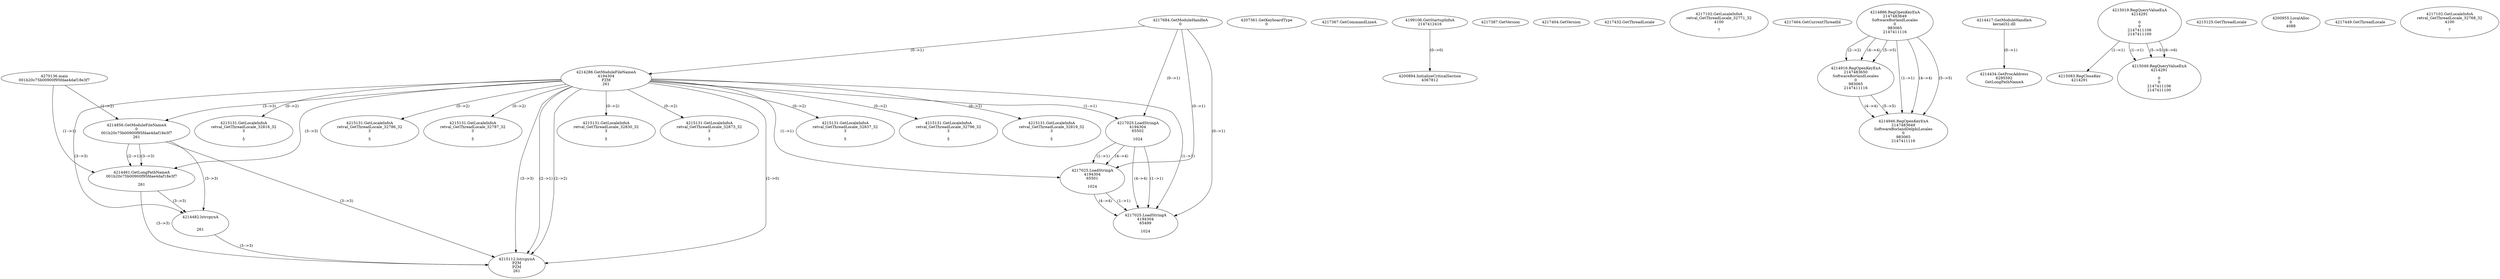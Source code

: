 // Global SCDG with merge call
digraph {
	0 [label="4270136.main
001b20c75b00900f95fdae4daf18e3f7"]
	1 [label="4217684.GetModuleHandleA
0"]
	2 [label="4207361.GetKeyboardType
0"]
	3 [label="4217367.GetCommandLineA
"]
	4 [label="4199106.GetStartupInfoA
2147412416"]
	5 [label="4217387.GetVersion
"]
	6 [label="4217404.GetVersion
"]
	7 [label="4217432.GetThreadLocale
"]
	8 [label="4217102.GetLocaleInfoA
retval_GetThreadLocale_32771_32
4100

7"]
	9 [label="4217464.GetCurrentThreadId
"]
	10 [label="4214286.GetModuleFileNameA
4194304
PZM
261"]
	1 -> 10 [label="(0-->1)"]
	11 [label="4214856.GetModuleFileNameA
0
001b20c75b00900f95fdae4daf18e3f7
261"]
	0 -> 11 [label="(1-->2)"]
	10 -> 11 [label="(3-->3)"]
	12 [label="4214886.RegOpenKeyExA
2147483649
Software\Borland\Locales
0
983065
2147411116"]
	13 [label="4214916.RegOpenKeyExA
2147483650
Software\Borland\Locales
0
983065
2147411116"]
	12 -> 13 [label="(2-->2)"]
	12 -> 13 [label="(4-->4)"]
	12 -> 13 [label="(5-->5)"]
	14 [label="4214946.RegOpenKeyExA
2147483649
Software\Borland\Delphi\Locales
0
983065
2147411116"]
	12 -> 14 [label="(1-->1)"]
	12 -> 14 [label="(4-->4)"]
	13 -> 14 [label="(4-->4)"]
	12 -> 14 [label="(5-->5)"]
	13 -> 14 [label="(5-->5)"]
	15 [label="4214417.GetModuleHandleA
kernel32.dll"]
	16 [label="4214434.GetProcAddress
6295592
GetLongPathNameA"]
	15 -> 16 [label="(0-->1)"]
	17 [label="4214461.GetLongPathNameA
001b20c75b00900f95fdae4daf18e3f7

261"]
	0 -> 17 [label="(1-->1)"]
	11 -> 17 [label="(2-->1)"]
	10 -> 17 [label="(3-->3)"]
	11 -> 17 [label="(3-->3)"]
	18 [label="4214482.lstrcpynA


261"]
	10 -> 18 [label="(3-->3)"]
	11 -> 18 [label="(3-->3)"]
	17 -> 18 [label="(3-->3)"]
	19 [label="4215019.RegQueryValueExA
4214291

0
0
2147411106
2147411100"]
	20 [label="4215083.RegCloseKey
4214291"]
	19 -> 20 [label="(1-->1)"]
	21 [label="4215112.lstrcpynA
PZM
PZM
261"]
	10 -> 21 [label="(2-->1)"]
	10 -> 21 [label="(2-->2)"]
	10 -> 21 [label="(3-->3)"]
	11 -> 21 [label="(3-->3)"]
	17 -> 21 [label="(3-->3)"]
	18 -> 21 [label="(3-->3)"]
	10 -> 21 [label="(2-->0)"]
	22 [label="4215125.GetThreadLocale
"]
	23 [label="4215131.GetLocaleInfoA
retval_GetThreadLocale_32830_32
3

5"]
	10 -> 23 [label="(0-->2)"]
	24 [label="4217025.LoadStringA
4194304
65502

1024"]
	1 -> 24 [label="(0-->1)"]
	10 -> 24 [label="(1-->1)"]
	25 [label="4215049.RegQueryValueExA
4214291

0
0
2147411106
2147411100"]
	19 -> 25 [label="(1-->1)"]
	19 -> 25 [label="(5-->5)"]
	19 -> 25 [label="(6-->6)"]
	26 [label="4215131.GetLocaleInfoA
retval_GetThreadLocale_32873_32
3

5"]
	10 -> 26 [label="(0-->2)"]
	27 [label="4215131.GetLocaleInfoA
retval_GetThreadLocale_32837_32
3

5"]
	10 -> 27 [label="(0-->2)"]
	28 [label="4215131.GetLocaleInfoA
retval_GetThreadLocale_32796_32
3

5"]
	10 -> 28 [label="(0-->2)"]
	29 [label="4217025.LoadStringA
4194304
65501

1024"]
	1 -> 29 [label="(0-->1)"]
	10 -> 29 [label="(1-->1)"]
	24 -> 29 [label="(1-->1)"]
	24 -> 29 [label="(4-->4)"]
	30 [label="4217025.LoadStringA
4194304
65499

1024"]
	1 -> 30 [label="(0-->1)"]
	10 -> 30 [label="(1-->1)"]
	24 -> 30 [label="(1-->1)"]
	29 -> 30 [label="(1-->1)"]
	24 -> 30 [label="(4-->4)"]
	29 -> 30 [label="(4-->4)"]
	31 [label="4200894.InitializeCriticalSection
4367812"]
	4 -> 31 [label="(0-->0)"]
	32 [label="4200955.LocalAlloc
0
4088"]
	33 [label="4215131.GetLocaleInfoA
retval_GetThreadLocale_32819_32
3

5"]
	10 -> 33 [label="(0-->2)"]
	34 [label="4217449.GetThreadLocale
"]
	35 [label="4217102.GetLocaleInfoA
retval_GetThreadLocale_32768_32
4100

7"]
	36 [label="4215131.GetLocaleInfoA
retval_GetThreadLocale_32816_32
3

5"]
	10 -> 36 [label="(0-->2)"]
	37 [label="4215131.GetLocaleInfoA
retval_GetThreadLocale_32786_32
3

5"]
	10 -> 37 [label="(0-->2)"]
	38 [label="4215131.GetLocaleInfoA
retval_GetThreadLocale_32787_32
3

5"]
	10 -> 38 [label="(0-->2)"]
}
